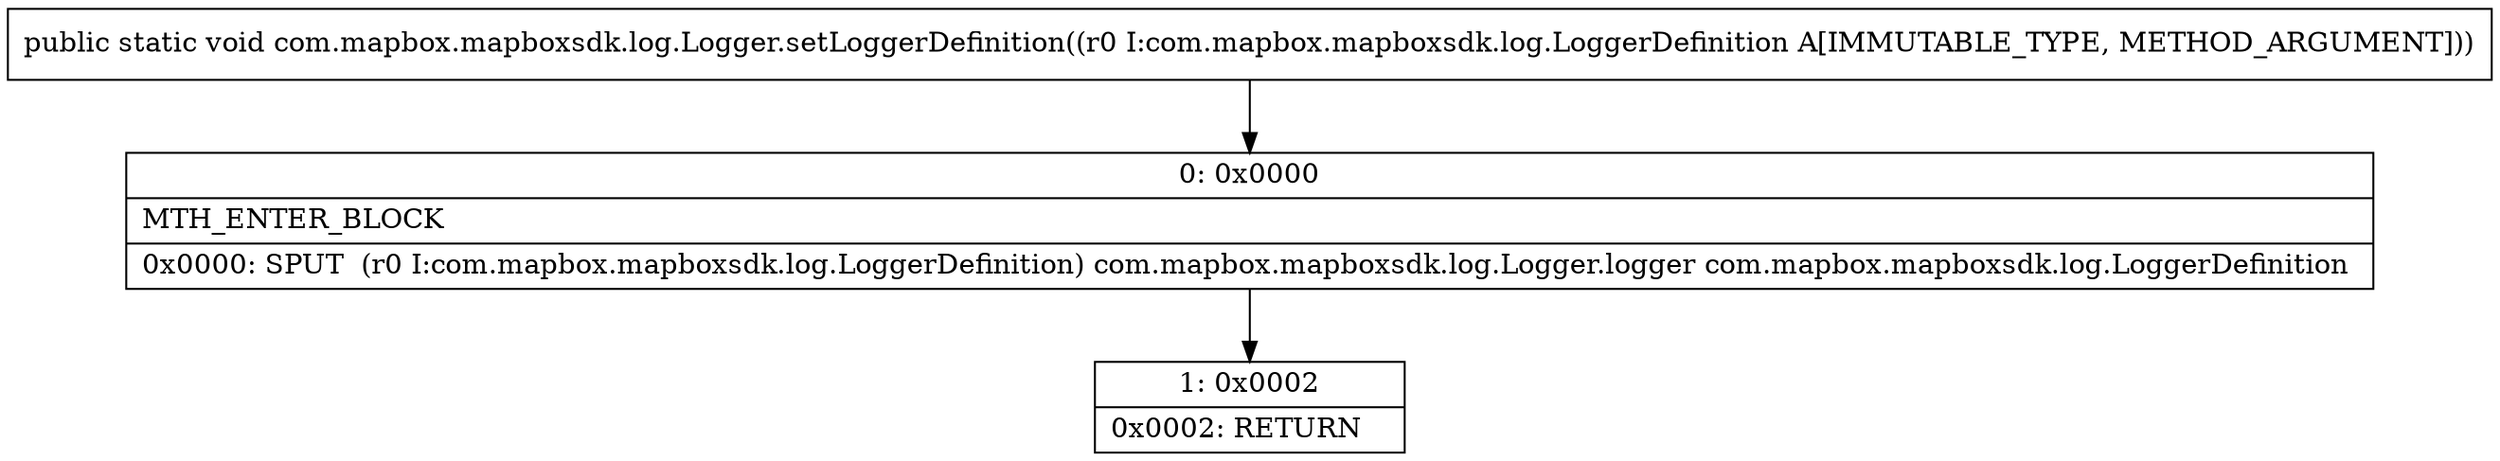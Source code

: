 digraph "CFG forcom.mapbox.mapboxsdk.log.Logger.setLoggerDefinition(Lcom\/mapbox\/mapboxsdk\/log\/LoggerDefinition;)V" {
Node_0 [shape=record,label="{0\:\ 0x0000|MTH_ENTER_BLOCK\l|0x0000: SPUT  (r0 I:com.mapbox.mapboxsdk.log.LoggerDefinition) com.mapbox.mapboxsdk.log.Logger.logger com.mapbox.mapboxsdk.log.LoggerDefinition \l}"];
Node_1 [shape=record,label="{1\:\ 0x0002|0x0002: RETURN   \l}"];
MethodNode[shape=record,label="{public static void com.mapbox.mapboxsdk.log.Logger.setLoggerDefinition((r0 I:com.mapbox.mapboxsdk.log.LoggerDefinition A[IMMUTABLE_TYPE, METHOD_ARGUMENT])) }"];
MethodNode -> Node_0;
Node_0 -> Node_1;
}

